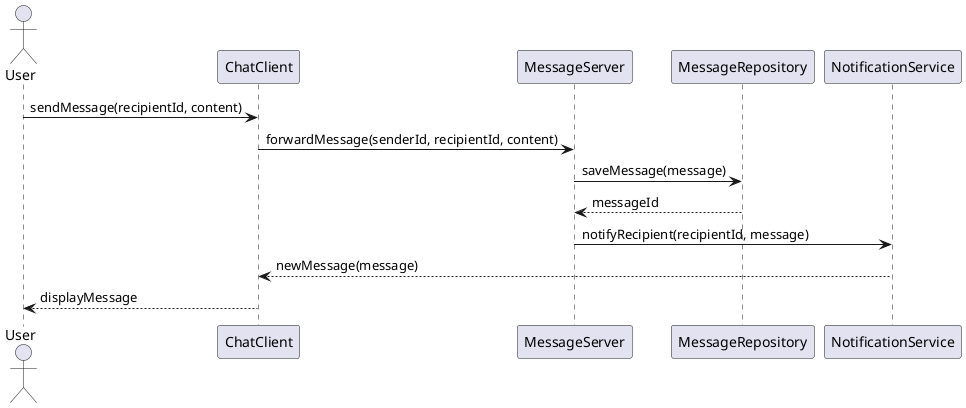 @startuml
actor User
participant "ChatClient" as CC
participant "MessageServer" as MS
participant "MessageRepository" as MR
participant "NotificationService" as NS

User -> CC: sendMessage(recipientId, content)
CC -> MS: forwardMessage(senderId, recipientId, content)
MS -> MR: saveMessage(message)
MR --> MS: messageId
MS -> NS: notifyRecipient(recipientId, message)
NS --> CC: newMessage(message)
CC --> User: displayMessage

@enduml